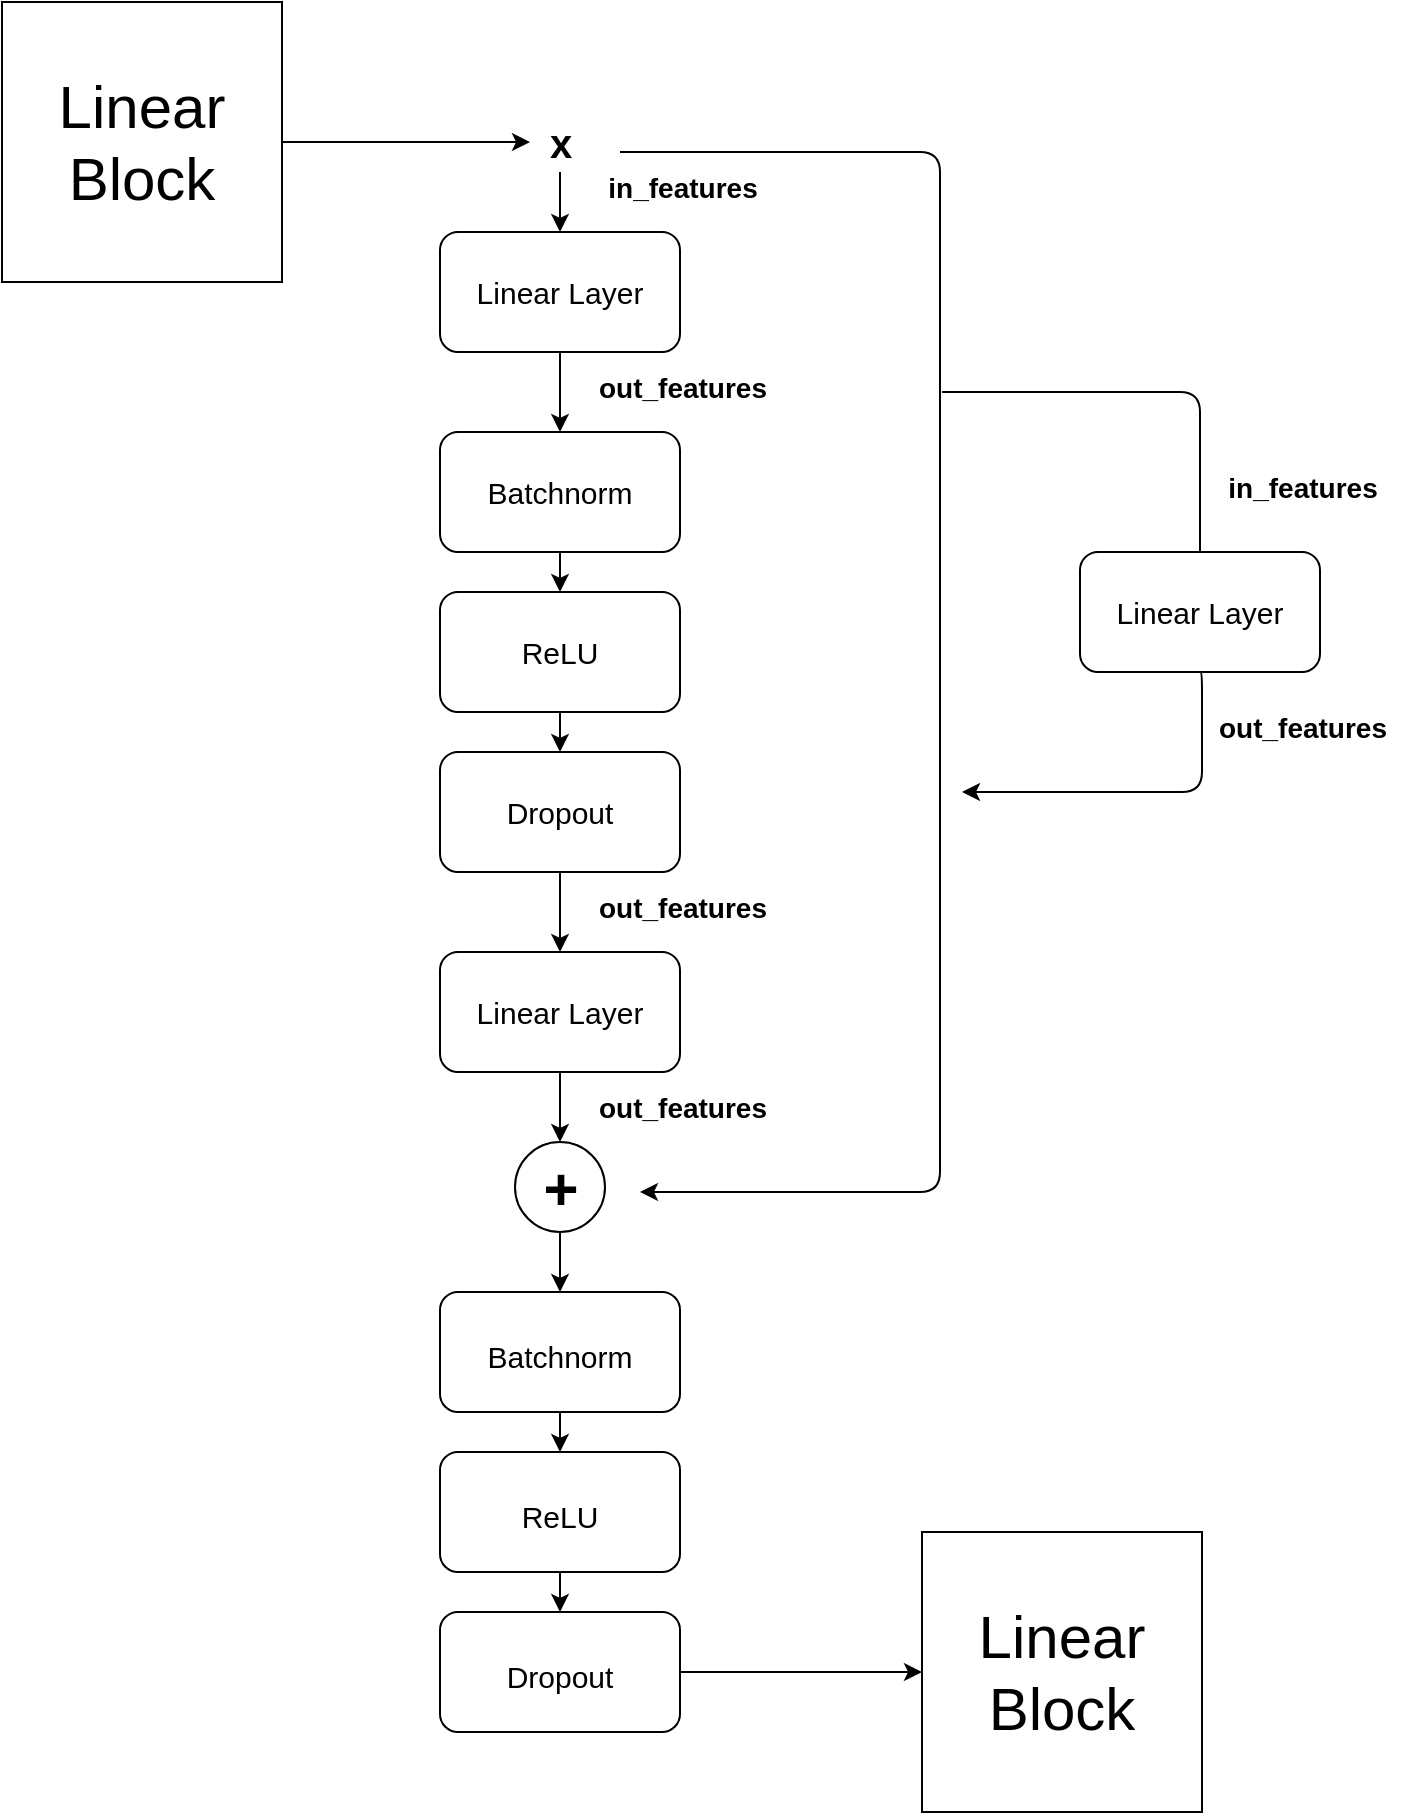 <mxfile scale="0.8" border="0">
    <diagram id="Ybx3DAMmp6IqKFQynErG" name="Page-1">
        <mxGraphModel dx="577" dy="864" grid="1" gridSize="10" guides="1" tooltips="1" connect="1" arrows="1" fold="1" page="1" pageScale="1" pageWidth="827" pageHeight="1169" background="none" math="1" shadow="0">
            <root>
                <mxCell id="0"/>
                <mxCell id="1" parent="0"/>
                <mxCell id="15" value="" style="edgeStyle=none;html=1;fontSize=20;" parent="1" source="3" target="5" edge="1">
                    <mxGeometry relative="1" as="geometry"/>
                </mxCell>
                <mxCell id="3" value="&lt;font style=&quot;font-size: 15px&quot;&gt;Linear Layer&lt;/font&gt;" style="rounded=1;whiteSpace=wrap;html=1;" parent="1" vertex="1">
                    <mxGeometry x="289" y="160" width="120" height="60" as="geometry"/>
                </mxCell>
                <mxCell id="17" value="" style="edgeStyle=none;html=1;fontSize=20;" parent="1" source="5" target="16" edge="1">
                    <mxGeometry relative="1" as="geometry"/>
                </mxCell>
                <mxCell id="5" value="&lt;font style=&quot;font-size: 15px&quot;&gt;Batchnorm&lt;/font&gt;" style="rounded=1;whiteSpace=wrap;html=1;" parent="1" vertex="1">
                    <mxGeometry x="289" y="260" width="120" height="60" as="geometry"/>
                </mxCell>
                <mxCell id="14" value="" style="edgeStyle=none;html=1;fontSize=20;" parent="1" target="3" edge="1">
                    <mxGeometry relative="1" as="geometry">
                        <mxPoint x="349" y="130" as="sourcePoint"/>
                    </mxGeometry>
                </mxCell>
                <mxCell id="9" value="&lt;b&gt;x&lt;/b&gt;" style="text;html=1;resizable=0;autosize=1;align=center;verticalAlign=middle;points=[];fillColor=none;strokeColor=none;rounded=0;fontSize=20;" parent="1" vertex="1">
                    <mxGeometry x="334" y="100" width="30" height="30" as="geometry"/>
                </mxCell>
                <mxCell id="19" value="" style="edgeStyle=none;html=1;fontSize=20;" parent="1" source="16" target="18" edge="1">
                    <mxGeometry relative="1" as="geometry"/>
                </mxCell>
                <mxCell id="16" value="&lt;font style=&quot;font-size: 15px&quot;&gt;ReLU&lt;/font&gt;" style="whiteSpace=wrap;html=1;rounded=1;" parent="1" vertex="1">
                    <mxGeometry x="289" y="340" width="120" height="60" as="geometry"/>
                </mxCell>
                <mxCell id="21" value="" style="edgeStyle=none;html=1;fontSize=20;" parent="1" source="18" target="20" edge="1">
                    <mxGeometry relative="1" as="geometry"/>
                </mxCell>
                <mxCell id="18" value="&lt;font style=&quot;font-size: 15px&quot;&gt;Dropout&lt;/font&gt;" style="whiteSpace=wrap;html=1;rounded=1;" parent="1" vertex="1">
                    <mxGeometry x="289" y="420" width="120" height="60" as="geometry"/>
                </mxCell>
                <mxCell id="27" value="" style="edgeStyle=none;html=1;fontSize=30;" parent="1" source="20" target="26" edge="1">
                    <mxGeometry relative="1" as="geometry"/>
                </mxCell>
                <mxCell id="20" value="&lt;font style=&quot;font-size: 15px&quot;&gt;Linear Layer&lt;/font&gt;" style="whiteSpace=wrap;html=1;rounded=1;" parent="1" vertex="1">
                    <mxGeometry x="289" y="520" width="120" height="60" as="geometry"/>
                </mxCell>
                <mxCell id="30" value="" style="edgeStyle=none;html=1;fontSize=30;" parent="1" source="26" target="29" edge="1">
                    <mxGeometry relative="1" as="geometry"/>
                </mxCell>
                <mxCell id="26" value="&lt;b&gt;&lt;font style=&quot;font-size: 30px&quot;&gt;+&lt;/font&gt;&lt;/b&gt;" style="ellipse;whiteSpace=wrap;html=1;aspect=fixed;fontSize=20;" parent="1" vertex="1">
                    <mxGeometry x="326.5" y="615" width="45" height="45" as="geometry"/>
                </mxCell>
                <mxCell id="28" value="" style="edgeStyle=segmentEdgeStyle;endArrow=classic;html=1;fontSize=30;" parent="1" edge="1">
                    <mxGeometry width="50" height="50" relative="1" as="geometry">
                        <mxPoint x="379" y="120" as="sourcePoint"/>
                        <mxPoint x="389" y="640" as="targetPoint"/>
                        <Array as="points">
                            <mxPoint x="539" y="120"/>
                            <mxPoint x="539" y="640"/>
                            <mxPoint x="389" y="640"/>
                        </Array>
                    </mxGeometry>
                </mxCell>
                <mxCell id="32" value="" style="edgeStyle=none;html=1;fontSize=30;" parent="1" source="29" target="31" edge="1">
                    <mxGeometry relative="1" as="geometry"/>
                </mxCell>
                <mxCell id="29" value="&lt;font style=&quot;font-size: 15px&quot;&gt;Batchnorm&lt;/font&gt;" style="rounded=1;whiteSpace=wrap;html=1;fontSize=20;" parent="1" vertex="1">
                    <mxGeometry x="289" y="690" width="120" height="60" as="geometry"/>
                </mxCell>
                <mxCell id="34" value="" style="edgeStyle=none;html=1;fontSize=30;" parent="1" source="31" target="33" edge="1">
                    <mxGeometry relative="1" as="geometry"/>
                </mxCell>
                <mxCell id="31" value="&lt;font style=&quot;font-size: 15px&quot;&gt;ReLU&lt;/font&gt;" style="whiteSpace=wrap;html=1;fontSize=20;rounded=1;" parent="1" vertex="1">
                    <mxGeometry x="289" y="770" width="120" height="60" as="geometry"/>
                </mxCell>
                <mxCell id="38" style="edgeStyle=none;html=1;entryX=0;entryY=0.5;entryDx=0;entryDy=0;fontSize=30;" parent="1" source="33" target="60" edge="1">
                    <mxGeometry relative="1" as="geometry"/>
                </mxCell>
                <mxCell id="33" value="&lt;font style=&quot;font-size: 15px&quot;&gt;Dropout&lt;/font&gt;" style="whiteSpace=wrap;html=1;fontSize=20;rounded=1;" parent="1" vertex="1">
                    <mxGeometry x="289" y="850" width="120" height="60" as="geometry"/>
                </mxCell>
                <mxCell id="43" value="&lt;b&gt;&lt;font style=&quot;font-size: 14px&quot;&gt;in_features&lt;/font&gt;&lt;/b&gt;" style="text;html=1;resizable=0;autosize=1;align=center;verticalAlign=middle;points=[];fillColor=none;strokeColor=none;rounded=0;fontSize=20;" parent="1" vertex="1">
                    <mxGeometry x="365" y="120" width="90" height="30" as="geometry"/>
                </mxCell>
                <mxCell id="44" value="&lt;b&gt;&lt;font style=&quot;font-size: 14px&quot;&gt;out_features&lt;/font&gt;&lt;/b&gt;" style="text;html=1;resizable=0;autosize=1;align=center;verticalAlign=middle;points=[];fillColor=none;strokeColor=none;rounded=0;fontSize=20;" parent="1" vertex="1">
                    <mxGeometry x="360" y="220" width="100" height="30" as="geometry"/>
                </mxCell>
                <mxCell id="45" value="&lt;b&gt;&lt;font style=&quot;font-size: 14px&quot;&gt;out_features&lt;/font&gt;&lt;/b&gt;" style="text;html=1;resizable=0;autosize=1;align=center;verticalAlign=middle;points=[];fillColor=none;strokeColor=none;rounded=0;fontSize=20;" parent="1" vertex="1">
                    <mxGeometry x="360" y="580" width="100" height="30" as="geometry"/>
                </mxCell>
                <mxCell id="46" value="&lt;b&gt;&lt;font style=&quot;font-size: 14px&quot;&gt;out_features&lt;/font&gt;&lt;/b&gt;" style="text;html=1;resizable=0;autosize=1;align=center;verticalAlign=middle;points=[];fillColor=none;strokeColor=none;rounded=0;fontSize=20;" parent="1" vertex="1">
                    <mxGeometry x="360" y="480" width="100" height="30" as="geometry"/>
                </mxCell>
                <mxCell id="49" value="&lt;b&gt;&lt;font style=&quot;font-size: 14px&quot;&gt;in_features&lt;/font&gt;&lt;/b&gt;" style="text;html=1;resizable=0;autosize=1;align=center;verticalAlign=middle;points=[];fillColor=none;strokeColor=none;rounded=0;fontSize=20;" parent="1" vertex="1">
                    <mxGeometry x="675" y="270" width="90" height="30" as="geometry"/>
                </mxCell>
                <mxCell id="50" value="&lt;b&gt;&lt;font style=&quot;font-size: 14px&quot;&gt;out_features&lt;/font&gt;&lt;/b&gt;" style="text;html=1;resizable=0;autosize=1;align=center;verticalAlign=middle;points=[];fillColor=none;strokeColor=none;rounded=0;fontSize=20;" parent="1" vertex="1">
                    <mxGeometry x="670" y="390" width="100" height="30" as="geometry"/>
                </mxCell>
                <mxCell id="58" value="" style="endArrow=none;html=1;entryX=0.5;entryY=0;entryDx=0;entryDy=0;" parent="1" edge="1">
                    <mxGeometry width="50" height="50" relative="1" as="geometry">
                        <mxPoint x="540" y="240" as="sourcePoint"/>
                        <mxPoint x="669" y="320" as="targetPoint"/>
                        <Array as="points">
                            <mxPoint x="600" y="240"/>
                            <mxPoint x="669" y="240"/>
                        </Array>
                    </mxGeometry>
                </mxCell>
                <mxCell id="59" value="" style="edgeStyle=segmentEdgeStyle;endArrow=classic;html=1;exitX=0.5;exitY=1;exitDx=0;exitDy=0;" parent="1" edge="1">
                    <mxGeometry width="50" height="50" relative="1" as="geometry">
                        <mxPoint x="669" y="380" as="sourcePoint"/>
                        <mxPoint x="550" y="440" as="targetPoint"/>
                        <Array as="points">
                            <mxPoint x="670" y="380"/>
                            <mxPoint x="670" y="440"/>
                        </Array>
                    </mxGeometry>
                </mxCell>
                <mxCell id="60" value="&lt;span style=&quot;font-size: 30px&quot;&gt;Linear Block&lt;/span&gt;" style="whiteSpace=wrap;html=1;aspect=fixed;" parent="1" vertex="1">
                    <mxGeometry x="530" y="810" width="140" height="140" as="geometry"/>
                </mxCell>
                <mxCell id="63" style="edgeStyle=none;html=1;exitX=1;exitY=0.5;exitDx=0;exitDy=0;" parent="1" source="61" target="9" edge="1">
                    <mxGeometry relative="1" as="geometry"/>
                </mxCell>
                <mxCell id="61" value="&lt;span style=&quot;font-size: 30px&quot;&gt;Linear Block&lt;/span&gt;" style="whiteSpace=wrap;html=1;aspect=fixed;" parent="1" vertex="1">
                    <mxGeometry x="70" y="45" width="140" height="140" as="geometry"/>
                </mxCell>
                <mxCell id="64" value="&lt;font style=&quot;font-size: 15px&quot;&gt;Linear Layer&lt;/font&gt;" style="rounded=1;whiteSpace=wrap;html=1;" parent="1" vertex="1">
                    <mxGeometry x="609" y="320" width="120" height="60" as="geometry"/>
                </mxCell>
            </root>
        </mxGraphModel>
    </diagram>
</mxfile>